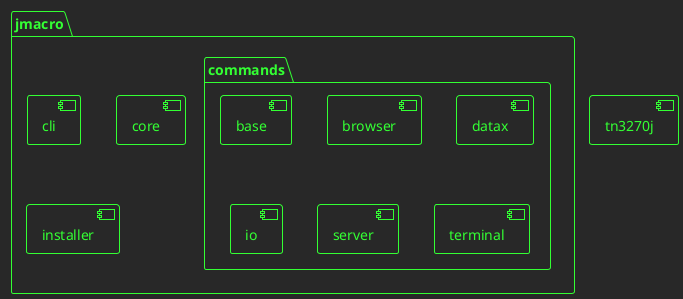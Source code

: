 @startuml
!theme crt-green
    [tn3270j]
    package jmacro{
        [cli]
        package commands{
            [base]
            [browser]
            [datax]
            [io]
            [server]
            [terminal]
        }
        [core]
        [installer]
    }
@enduml
